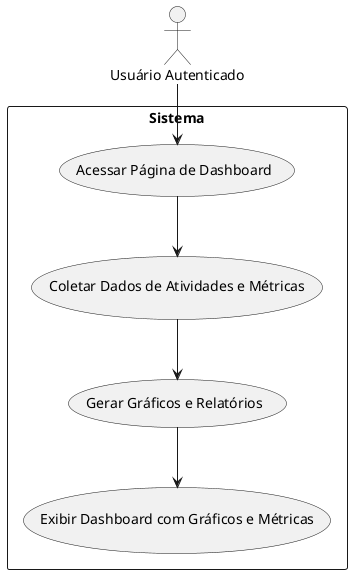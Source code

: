 @startuml
actor "Usuário Autenticado" as UsuarioAutenticado

rectangle Sistema {
  usecase "Acessar Página de Dashboard" as UC_AcessarDashboard
  usecase "Coletar Dados de Atividades e Métricas" as UC_ColetarDados
  usecase "Gerar Gráficos e Relatórios" as UC_GerarGraficos
  usecase "Exibir Dashboard com Gráficos e Métricas" as UC_ExibirDashboard
}

UsuarioAutenticado --> UC_AcessarDashboard
UC_AcessarDashboard --> UC_ColetarDados
UC_ColetarDados --> UC_GerarGraficos
UC_GerarGraficos --> UC_ExibirDashboard
@enduml
